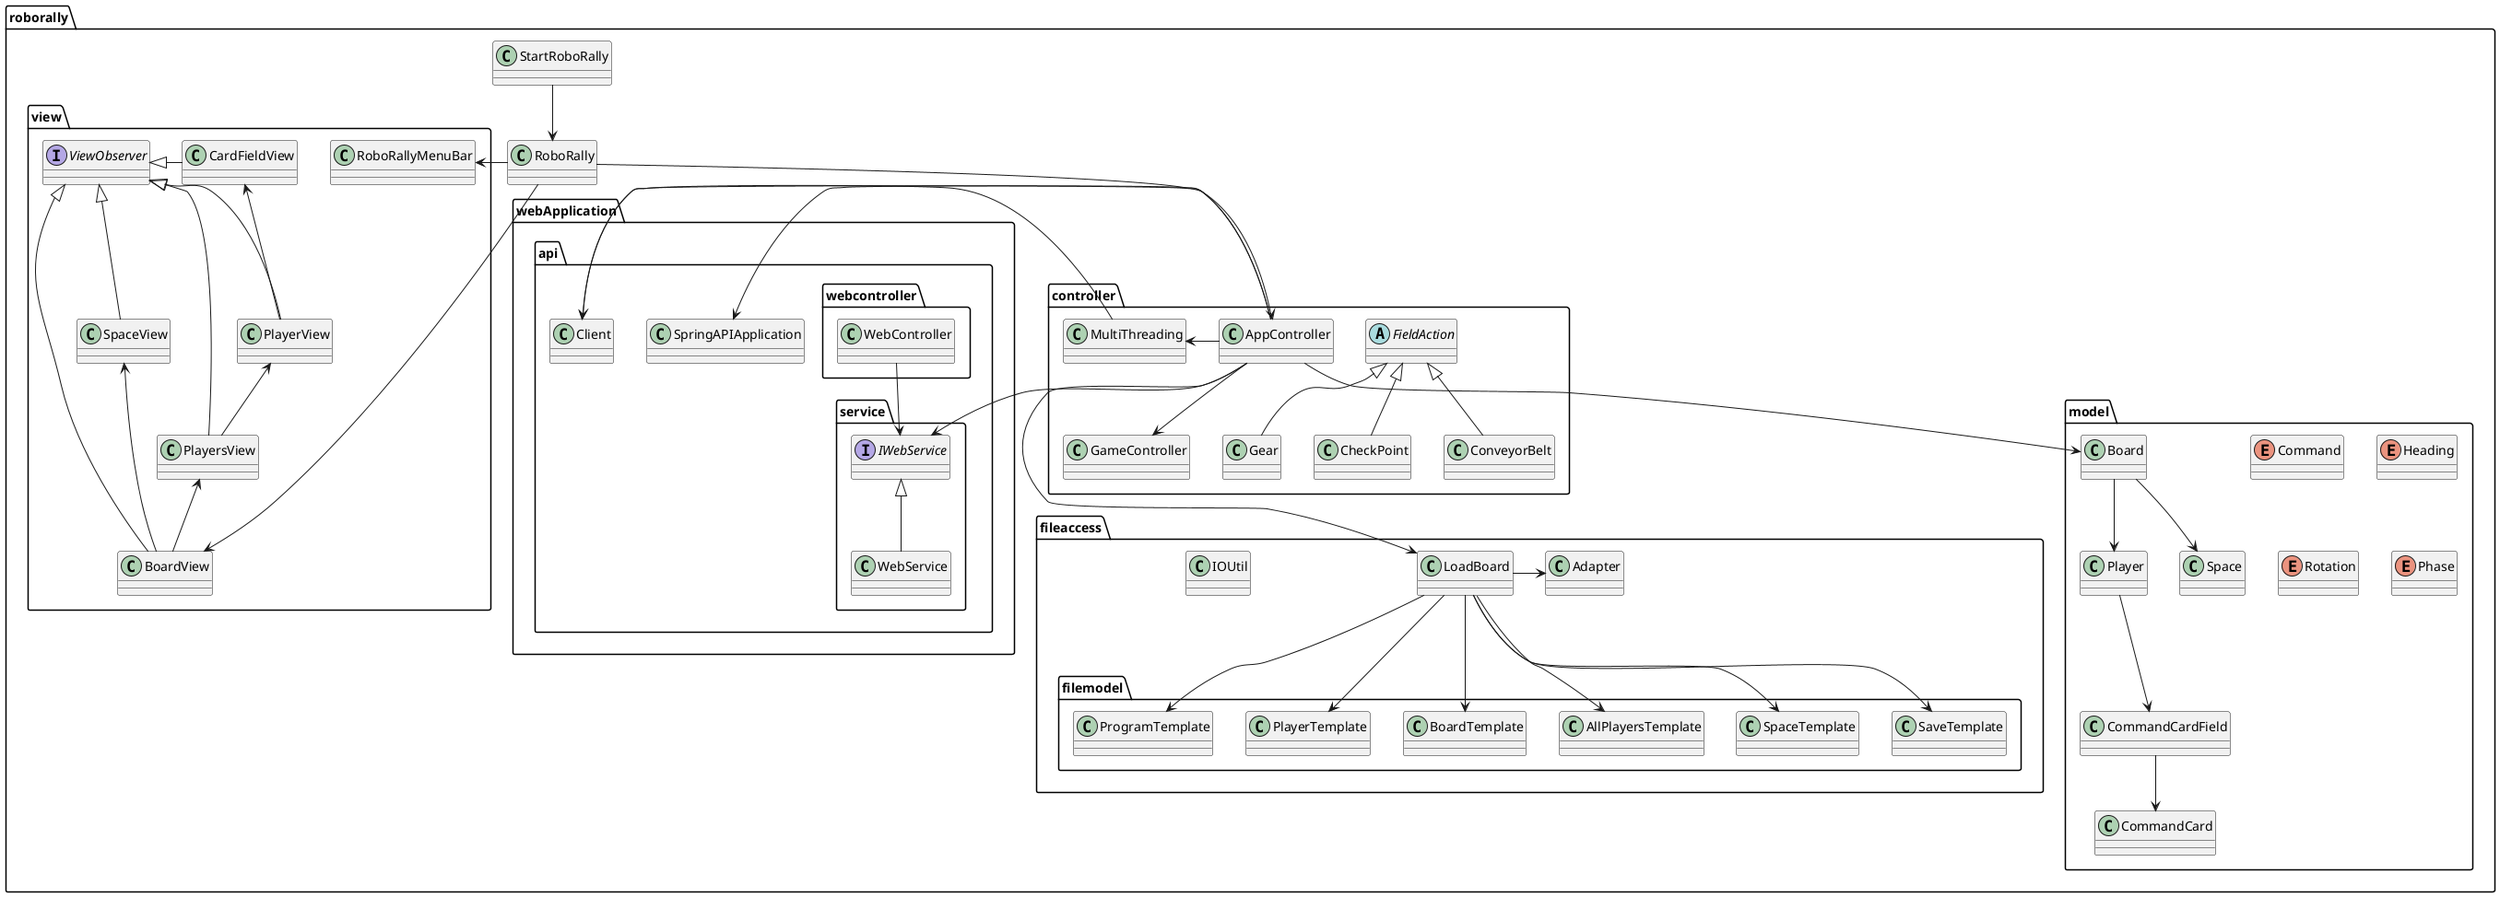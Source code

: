 @startuml
'https://plantuml.com/class-diagram



package roborally{

package controller{
    class AppController
    class CheckPoint
    class ConveyorBelt
    abstract class FieldAction
    class GameController
    class Gear
    class MultiThreading

    FieldAction<|--ConveyorBelt
    FieldAction<|--Gear
    FieldAction<|--CheckPoint

    AppController --> GameController
}



package fileaccess{
package filemodel{
    class AllPlayersTemplate
    class BoardTemplate
    class PlayerTemplate
    class ProgramTemplate
    class SaveTemplate
    class SpaceTemplate
}
    class Adapter
    class IOUtil
    class LoadBoard

    LoadBoard -> Adapter

    LoadBoard --> SaveTemplate
    LoadBoard --> SpaceTemplate
    LoadBoard --> PlayerTemplate
    LoadBoard --> AllPlayersTemplate
    LoadBoard --> BoardTemplate
    LoadBoard --> ProgramTemplate
}

package model{
    class Board
    enum Command
    class CommandCard
    class CommandCardField
    enum Heading
    enum Rotation
    class Player
    class Space
    enum Phase


    Board-->Space
    Board-->Player

    Player --> CommandCardField

    CommandCardField --> CommandCard


}

package view{
    class BoardView
    class CardFieldView
    class PlayersView
    class PlayerView
    class RoboRallyMenuBar
    class SpaceView
    interface ViewObserver

    CardFieldView <-- PlayerView
    PlayerView <-- PlayersView
    PlayersView <-- BoardView
    SpaceView <-- BoardView

    ViewObserver <|- BoardView
    ViewObserver <|- CardFieldView
    ViewObserver <|- PlayersView
    ViewObserver <|- PlayerView
    ViewObserver <|- SpaceView
}

package webApplication{

package api{

package webcontroller{
    class WebController
}

package service{
    interface IWebService
    class WebService

    IWebService <|-- WebService

}

    class Client
    class SpringAPIApplication


    WebController --> IWebService

}

}

    class RoboRally
    class StartRoboRally



}


StartRoboRally --> RoboRally

RoboRally --> AppController
RoboRally -> RoboRallyMenuBar
RoboRally --> BoardView

'RoboRallyMenuBar --> AppController

AppController --> IWebService


Client <- AppController
Client <- MultiThreading

MultiThreading <- AppController

AppController --> SpringAPIApplication

AppController --> Board

AppController ---> LoadBoard

@enduml